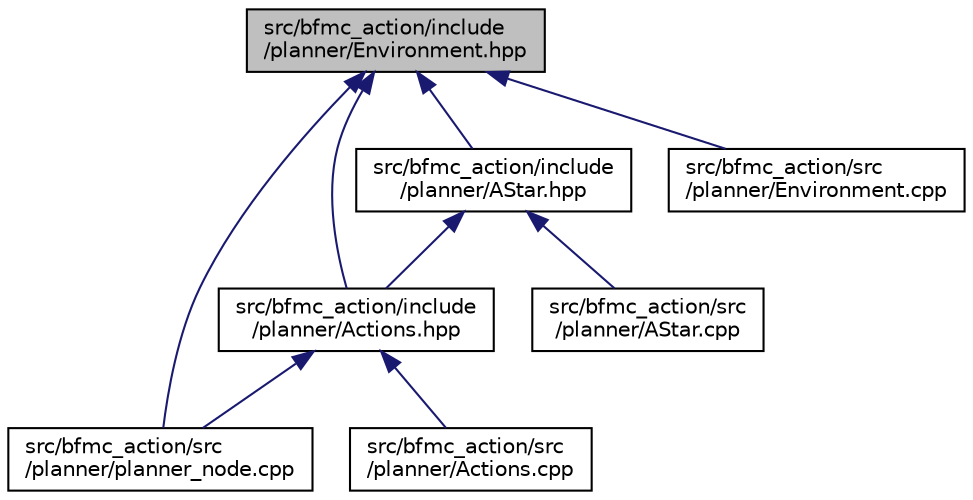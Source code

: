 digraph "src/bfmc_action/include/planner/Environment.hpp"
{
 // LATEX_PDF_SIZE
  edge [fontname="Helvetica",fontsize="10",labelfontname="Helvetica",labelfontsize="10"];
  node [fontname="Helvetica",fontsize="10",shape=record];
  Node1 [label="src/bfmc_action/include\l/planner/Environment.hpp",height=0.2,width=0.4,color="black", fillcolor="grey75", style="filled", fontcolor="black",tooltip="The header file for the environment class used in the BFMC 2023."];
  Node1 -> Node2 [dir="back",color="midnightblue",fontsize="10",style="solid",fontname="Helvetica"];
  Node2 [label="src/bfmc_action/include\l/planner/Actions.hpp",height=0.2,width=0.4,color="black", fillcolor="white", style="filled",URL="$_actions_8hpp.html",tooltip="The header file for actions used in the BFMC 2023."];
  Node2 -> Node3 [dir="back",color="midnightblue",fontsize="10",style="solid",fontname="Helvetica"];
  Node3 [label="src/bfmc_action/src\l/planner/Actions.cpp",height=0.2,width=0.4,color="black", fillcolor="white", style="filled",URL="$_actions_8cpp.html",tooltip="The file implements actions used in the BFMC 2023."];
  Node2 -> Node4 [dir="back",color="midnightblue",fontsize="10",style="solid",fontname="Helvetica"];
  Node4 [label="src/bfmc_action/src\l/planner/planner_node.cpp",height=0.2,width=0.4,color="black", fillcolor="white", style="filled",URL="$planner__node_8cpp.html",tooltip="This file manages the Environment, Action and Command classes and is responsible for the behavior pla..."];
  Node1 -> Node5 [dir="back",color="midnightblue",fontsize="10",style="solid",fontname="Helvetica"];
  Node5 [label="src/bfmc_action/include\l/planner/AStar.hpp",height=0.2,width=0.4,color="black", fillcolor="white", style="filled",URL="$_a_star_8hpp.html",tooltip="The header file for the AStar algorithm used in the BFMC 2023."];
  Node5 -> Node2 [dir="back",color="midnightblue",fontsize="10",style="solid",fontname="Helvetica"];
  Node5 -> Node6 [dir="back",color="midnightblue",fontsize="10",style="solid",fontname="Helvetica"];
  Node6 [label="src/bfmc_action/src\l/planner/AStar.cpp",height=0.2,width=0.4,color="black", fillcolor="white", style="filled",URL="$_a_star_8cpp.html",tooltip="The file implements the AStar algorithm used in the BFMC 2023."];
  Node1 -> Node7 [dir="back",color="midnightblue",fontsize="10",style="solid",fontname="Helvetica"];
  Node7 [label="src/bfmc_action/src\l/planner/Environment.cpp",height=0.2,width=0.4,color="black", fillcolor="white", style="filled",URL="$_environment_8cpp.html",tooltip="This file implements the Environment class used in the BFMC 2023."];
  Node1 -> Node4 [dir="back",color="midnightblue",fontsize="10",style="solid",fontname="Helvetica"];
}
